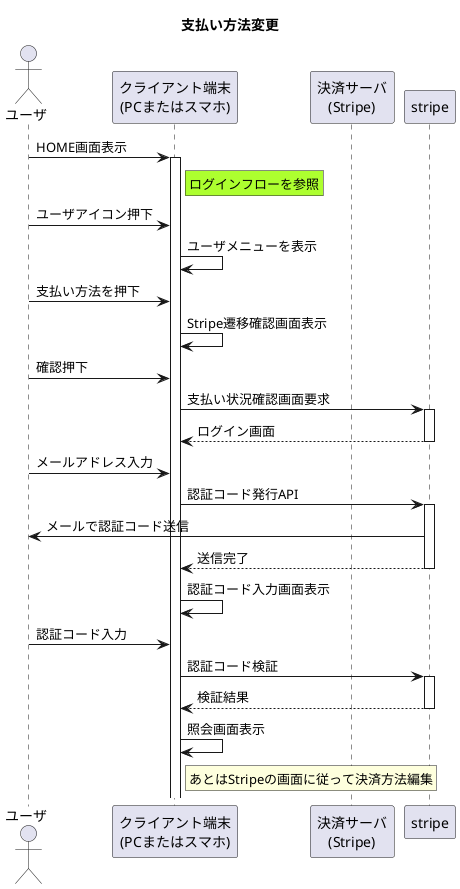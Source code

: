 @startuml  支払い方法変更
title 支払い方法変更

' アクター定義
actor "ユーザ" as user
participant "クライアント端末\n(PCまたはスマホ)" as device
participant "決済サーバ\n(Stripe)" as stipe

user -> device ++: HOME画面表示
rnote right of device #GreenYellow
    ログインフローを参照
end note
user -> device : ユーザアイコン押下
device -> device : ユーザメニューを表示
user -> device : 支払い方法を押下
device -> device : Stripe遷移確認画面表示
user -> device : 確認押下
device -> stripe ++ : 支払い状況確認画面要求
device <-- stripe -- : ログイン画面
user -> device : メールアドレス入力
device -> stripe ++ : 認証コード発行API
stripe -> user : メールで認証コード送信
device <-- stripe -- : 送信完了
device -> device : 認証コード入力画面表示
user -> device : 認証コード入力
device -> stripe ++ : 認証コード検証
device <-- stripe -- : 検証結果
device -> device : 照会画面表示
rnote right of device 
    あとはStripeの画面に従って決済方法編集
end note